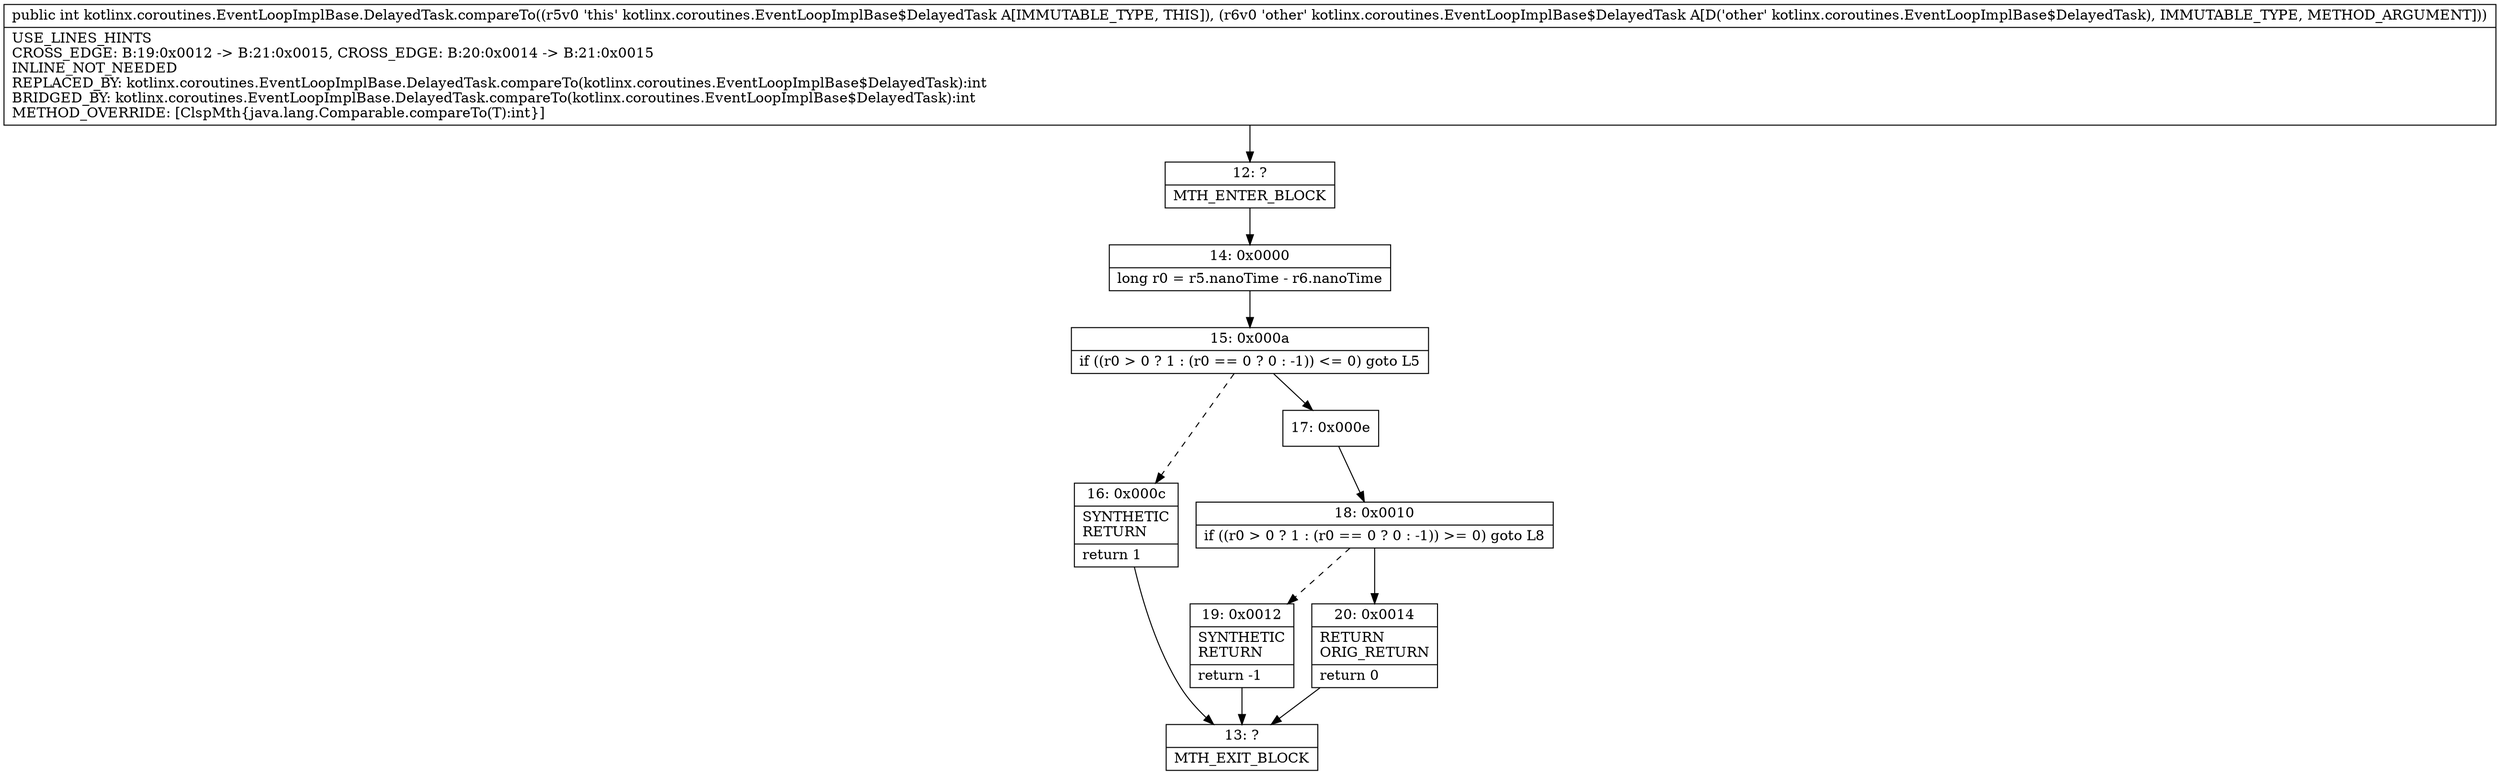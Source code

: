 digraph "CFG forkotlinx.coroutines.EventLoopImplBase.DelayedTask.compareTo(Lkotlinx\/coroutines\/EventLoopImplBase$DelayedTask;)I" {
Node_12 [shape=record,label="{12\:\ ?|MTH_ENTER_BLOCK\l}"];
Node_14 [shape=record,label="{14\:\ 0x0000|long r0 = r5.nanoTime \- r6.nanoTime\l}"];
Node_15 [shape=record,label="{15\:\ 0x000a|if ((r0 \> 0 ? 1 : (r0 == 0 ? 0 : \-1)) \<= 0) goto L5\l}"];
Node_16 [shape=record,label="{16\:\ 0x000c|SYNTHETIC\lRETURN\l|return 1\l}"];
Node_13 [shape=record,label="{13\:\ ?|MTH_EXIT_BLOCK\l}"];
Node_17 [shape=record,label="{17\:\ 0x000e}"];
Node_18 [shape=record,label="{18\:\ 0x0010|if ((r0 \> 0 ? 1 : (r0 == 0 ? 0 : \-1)) \>= 0) goto L8\l}"];
Node_19 [shape=record,label="{19\:\ 0x0012|SYNTHETIC\lRETURN\l|return \-1\l}"];
Node_20 [shape=record,label="{20\:\ 0x0014|RETURN\lORIG_RETURN\l|return 0\l}"];
MethodNode[shape=record,label="{public int kotlinx.coroutines.EventLoopImplBase.DelayedTask.compareTo((r5v0 'this' kotlinx.coroutines.EventLoopImplBase$DelayedTask A[IMMUTABLE_TYPE, THIS]), (r6v0 'other' kotlinx.coroutines.EventLoopImplBase$DelayedTask A[D('other' kotlinx.coroutines.EventLoopImplBase$DelayedTask), IMMUTABLE_TYPE, METHOD_ARGUMENT]))  | USE_LINES_HINTS\lCROSS_EDGE: B:19:0x0012 \-\> B:21:0x0015, CROSS_EDGE: B:20:0x0014 \-\> B:21:0x0015\lINLINE_NOT_NEEDED\lREPLACED_BY: kotlinx.coroutines.EventLoopImplBase.DelayedTask.compareTo(kotlinx.coroutines.EventLoopImplBase$DelayedTask):int\lBRIDGED_BY: kotlinx.coroutines.EventLoopImplBase.DelayedTask.compareTo(kotlinx.coroutines.EventLoopImplBase$DelayedTask):int\lMETHOD_OVERRIDE: [ClspMth\{java.lang.Comparable.compareTo(T):int\}]\l}"];
MethodNode -> Node_12;Node_12 -> Node_14;
Node_14 -> Node_15;
Node_15 -> Node_16[style=dashed];
Node_15 -> Node_17;
Node_16 -> Node_13;
Node_17 -> Node_18;
Node_18 -> Node_19[style=dashed];
Node_18 -> Node_20;
Node_19 -> Node_13;
Node_20 -> Node_13;
}

